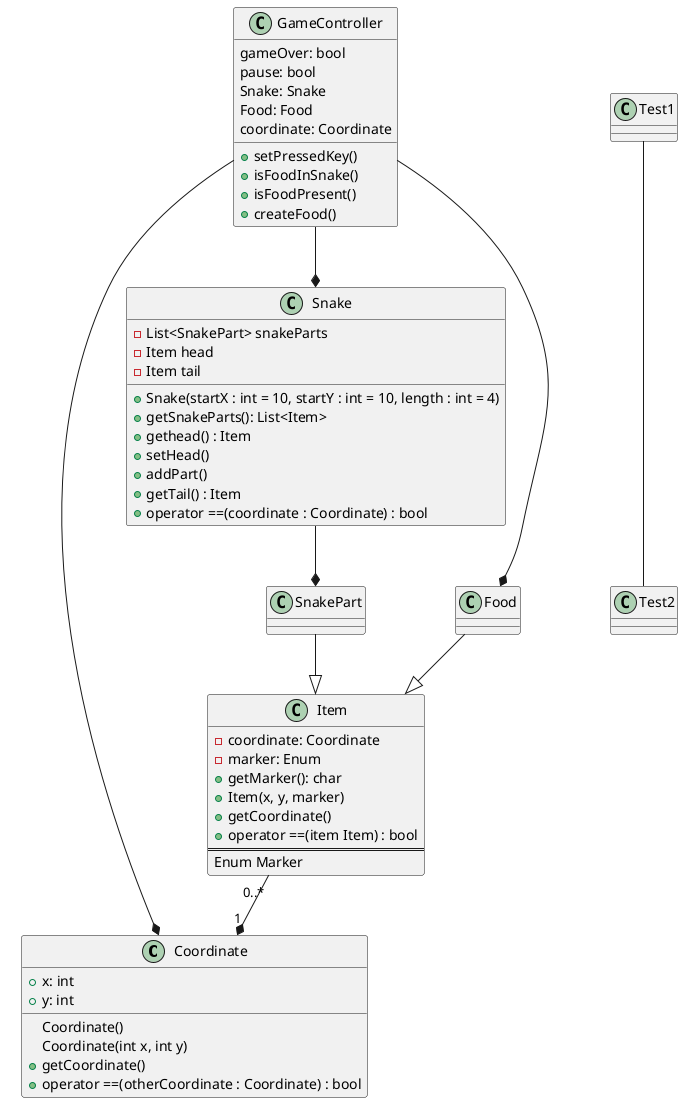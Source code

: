 @startuml
class Coordinate{
    +x: int
    +y: int
    Coordinate()
    Coordinate(int x, int y)
    +getCoordinate()
    +operator ==(otherCoordinate : Coordinate) : bool
}


Item "0..*" --* "1" Coordinate
class Item {
    -coordinate: Coordinate
    -marker: Enum
    +getMarker(): char
    +Item(x, y, marker)
    +getCoordinate()
    +operator ==(item Item) : bool
    ==
    Enum Marker
}

SnakePart --|> Item
class SnakePart{
}



Snake --* SnakePart
class Snake{
-List<SnakePart> snakeParts
-Item head
-Item tail

+Snake(startX : int = 10, startY : int = 10, length : int = 4)
+getSnakeParts(): List<Item>
+gethead() : Item
+setHead()
+addPart()
+getTail() : Item
+operator ==(coordinate : Coordinate) : bool
}

GameController --* Coordinate
GameController --* Snake
GameController --* Food
class GameController{
gameOver: bool
pause: bool
Snake: Snake
Food: Food
coordinate: Coordinate
+setPressedKey()
+isFoodInSnake()
+isFoodPresent()
+createFood()
}

Food --|> Item
class Food{
}

class Test1
class Test2

Test1 --- Test2

@enduml